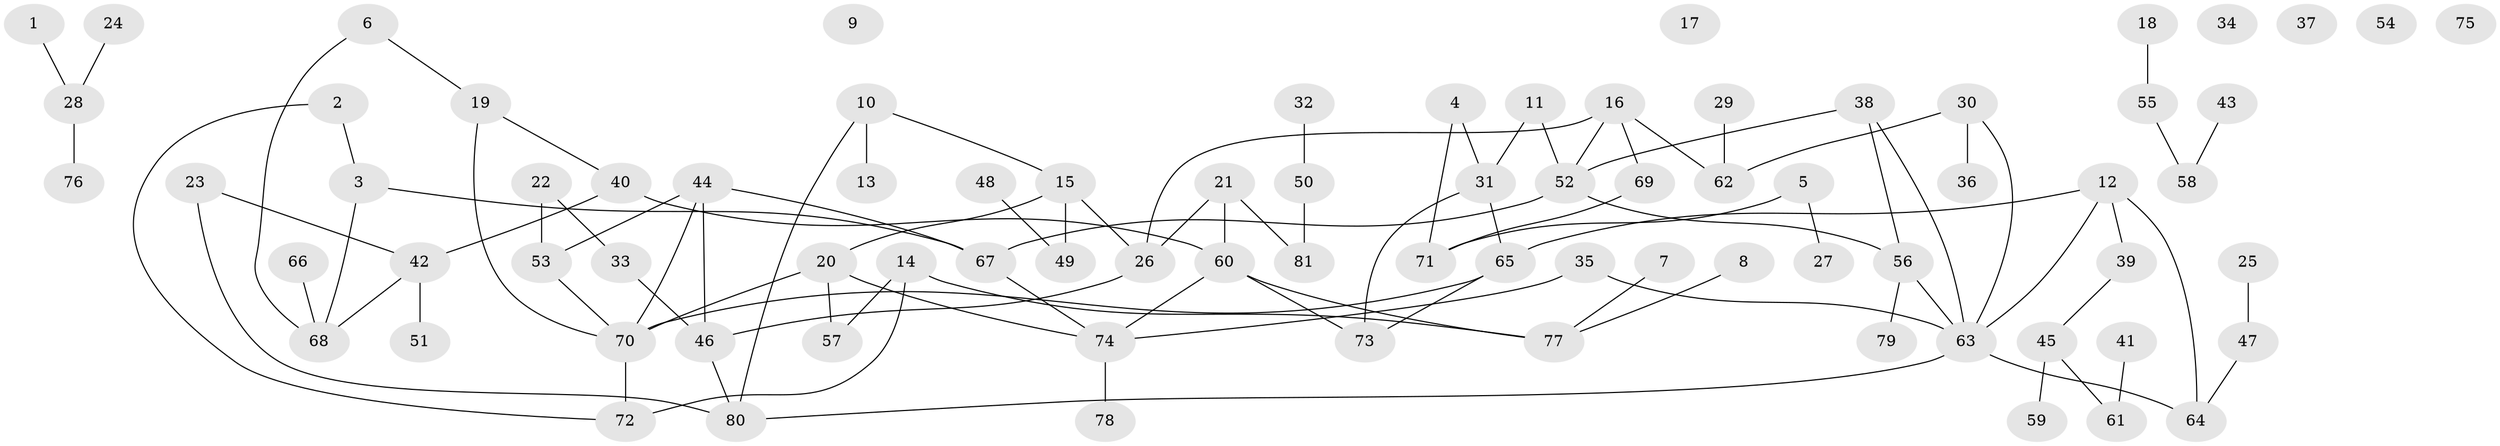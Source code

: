 // Generated by graph-tools (version 1.1) at 2025/12/03/09/25 04:12:56]
// undirected, 81 vertices, 97 edges
graph export_dot {
graph [start="1"]
  node [color=gray90,style=filled];
  1;
  2;
  3;
  4;
  5;
  6;
  7;
  8;
  9;
  10;
  11;
  12;
  13;
  14;
  15;
  16;
  17;
  18;
  19;
  20;
  21;
  22;
  23;
  24;
  25;
  26;
  27;
  28;
  29;
  30;
  31;
  32;
  33;
  34;
  35;
  36;
  37;
  38;
  39;
  40;
  41;
  42;
  43;
  44;
  45;
  46;
  47;
  48;
  49;
  50;
  51;
  52;
  53;
  54;
  55;
  56;
  57;
  58;
  59;
  60;
  61;
  62;
  63;
  64;
  65;
  66;
  67;
  68;
  69;
  70;
  71;
  72;
  73;
  74;
  75;
  76;
  77;
  78;
  79;
  80;
  81;
  1 -- 28;
  2 -- 3;
  2 -- 72;
  3 -- 67;
  3 -- 68;
  4 -- 31;
  4 -- 71;
  5 -- 27;
  5 -- 71;
  6 -- 19;
  6 -- 68;
  7 -- 77;
  8 -- 77;
  10 -- 13;
  10 -- 15;
  10 -- 80;
  11 -- 31;
  11 -- 52;
  12 -- 39;
  12 -- 63;
  12 -- 64;
  12 -- 65;
  14 -- 57;
  14 -- 72;
  14 -- 77;
  15 -- 20;
  15 -- 26;
  15 -- 49;
  16 -- 26;
  16 -- 52;
  16 -- 62;
  16 -- 69;
  18 -- 55;
  19 -- 40;
  19 -- 70;
  20 -- 57;
  20 -- 70;
  20 -- 74;
  21 -- 26;
  21 -- 60;
  21 -- 81;
  22 -- 33;
  22 -- 53;
  23 -- 42;
  23 -- 80;
  24 -- 28;
  25 -- 47;
  26 -- 46;
  28 -- 76;
  29 -- 62;
  30 -- 36;
  30 -- 62;
  30 -- 63;
  31 -- 65;
  31 -- 73;
  32 -- 50;
  33 -- 46;
  35 -- 63;
  35 -- 74;
  38 -- 52;
  38 -- 56;
  38 -- 63;
  39 -- 45;
  40 -- 42;
  40 -- 60;
  41 -- 61;
  42 -- 51;
  42 -- 68;
  43 -- 58;
  44 -- 46;
  44 -- 53;
  44 -- 67;
  44 -- 70;
  45 -- 59;
  45 -- 61;
  46 -- 80;
  47 -- 64;
  48 -- 49;
  50 -- 81;
  52 -- 56;
  52 -- 67;
  53 -- 70;
  55 -- 58;
  56 -- 63;
  56 -- 79;
  60 -- 73;
  60 -- 74;
  60 -- 77;
  63 -- 64;
  63 -- 80;
  65 -- 70;
  65 -- 73;
  66 -- 68;
  67 -- 74;
  69 -- 71;
  70 -- 72;
  74 -- 78;
}
